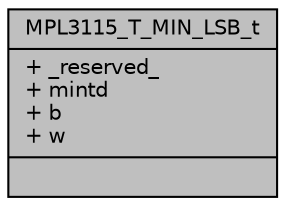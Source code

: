 digraph "MPL3115_T_MIN_LSB_t"
{
  edge [fontname="Helvetica",fontsize="10",labelfontname="Helvetica",labelfontsize="10"];
  node [fontname="Helvetica",fontsize="10",shape=record];
  Node1 [label="{MPL3115_T_MIN_LSB_t\n|+ _reserved_\l+ mintd\l+ b\l+ w\l|}",height=0.2,width=0.4,color="black", fillcolor="grey75", style="filled", fontcolor="black"];
}
